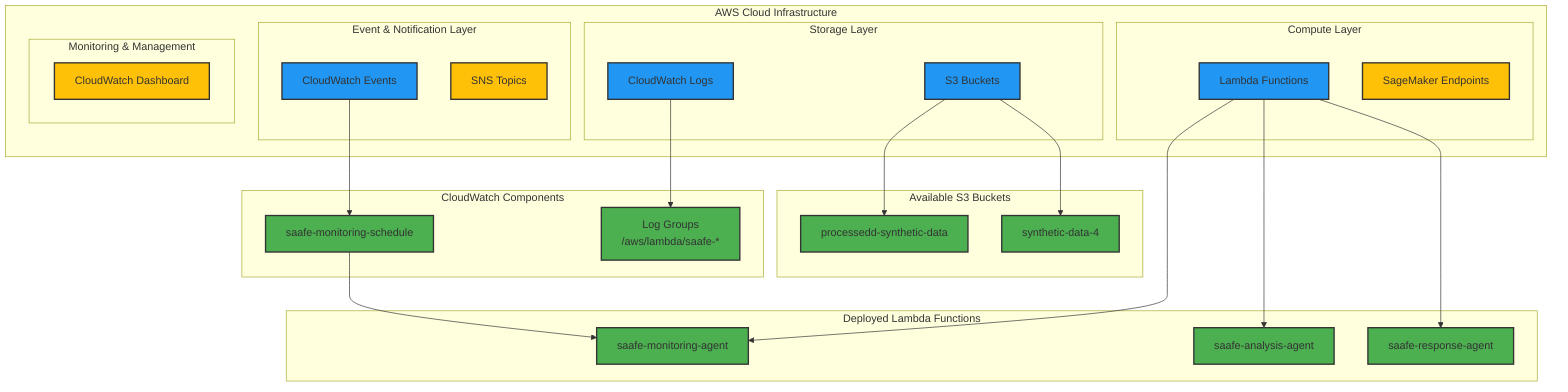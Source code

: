 graph TD
    subgraph "AWS Cloud Infrastructure"
        subgraph "Compute Layer"
            Lambda[Lambda Functions]
            SageMaker[SageMaker Endpoints]
        end
        
        subgraph "Storage Layer"
            S3_Buckets[S3 Buckets]
            CW_Logs[CloudWatch Logs]
        end
        
        subgraph "Event & Notification Layer"
            CW_Events[CloudWatch Events]
            SNS[SNS Topics]
        end
        
        subgraph "Monitoring & Management"
            CW_Dashboard[CloudWatch Dashboard]
        end
    end
    
    subgraph "Deployed Lambda Functions"
        Monitoring[saafe-monitoring-agent]
        Analysis[saafe-analysis-agent]
        Response[saafe-response-agent]
    end
    
    subgraph "Available S3 Buckets"
        ProcessedData[processedd-synthetic-data]
        SyntheticData[synthetic-data-4]
    end
    
    subgraph "CloudWatch Components"
        Schedule[saafe-monitoring-schedule]
        LogGroups[Log Groups<br/>/aws/lambda/saafe-*]
    end
    
    Lambda --> Monitoring
    Lambda --> Analysis
    Lambda --> Response
    
    S3_Buckets --> ProcessedData
    S3_Buckets --> SyntheticData
    
    CW_Events --> Schedule
    
    CW_Logs --> LogGroups
    
    Schedule --> Monitoring
    
    classDef deployed fill:#4CAF50,stroke:#333,stroke-width:2px;
    classDef available fill:#2196F3,stroke:#333,stroke-width:2px;
    classDef undeployed fill:#FFC107,stroke:#333,stroke-width:2px;
    classDef planned fill:#9E9E9E,stroke:#333,stroke-width:2px;
    
    class Monitoring,Analysis,Response,Schedule,LogGroups,ProcessedData,SyntheticData deployed;
    class SageMaker,SNS,CW_Dashboard undeployed;
    class Lambda,S3_Buckets,CW_Events,CW_Logs available;